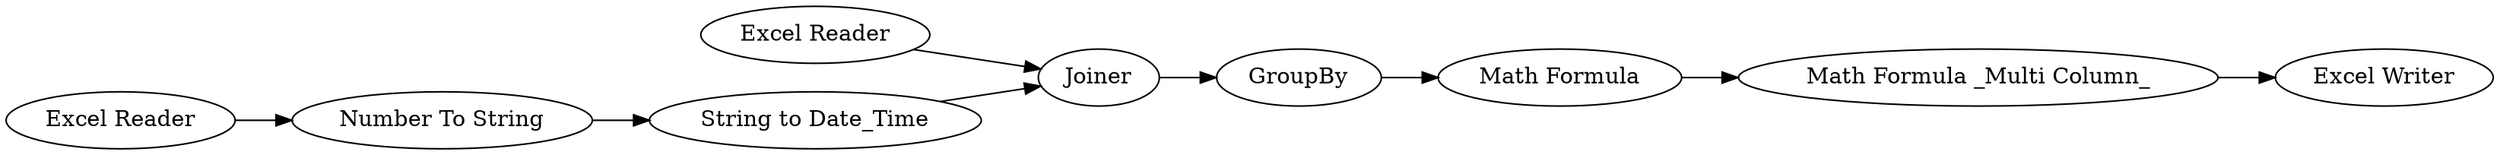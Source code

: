 digraph {
	"6906979715093489323_80" [label="Excel Reader"]
	"6906979715093489323_55" [label="Math Formula"]
	"6906979715093489323_81" [label=Joiner]
	"6906979715093489323_77" [label="Excel Reader"]
	"6906979715093489323_79" [label="String to Date_Time"]
	"6906979715093489323_78" [label="Number To String"]
	"6906979715093489323_82" [label=GroupBy]
	"6906979715093489323_86" [label="Excel Writer"]
	"6906979715093489323_56" [label="Math Formula _Multi Column_"]
	"6906979715093489323_82" -> "6906979715093489323_55"
	"6906979715093489323_55" -> "6906979715093489323_56"
	"6906979715093489323_79" -> "6906979715093489323_81"
	"6906979715093489323_78" -> "6906979715093489323_79"
	"6906979715093489323_80" -> "6906979715093489323_81"
	"6906979715093489323_56" -> "6906979715093489323_86"
	"6906979715093489323_81" -> "6906979715093489323_82"
	"6906979715093489323_77" -> "6906979715093489323_78"
	rankdir=LR
}
